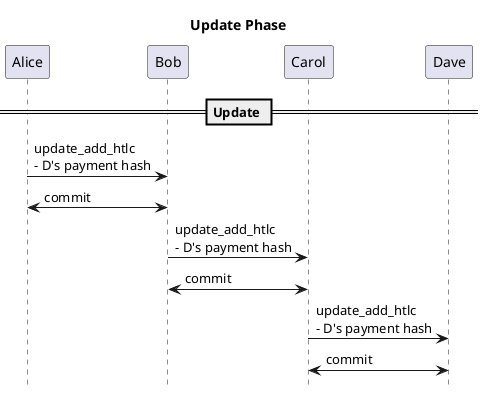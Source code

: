 @startuml
title Update Phase
hide footbox
participant Alice
participant Bob
participant Carol
participant Dave

== Update ==

Alice -> Bob: update_add_htlc\n- D's payment hash
Alice <-> Bob: commit

Bob -> Carol: update_add_htlc\n- D's payment hash
Bob <-> Carol: commit

Carol -> Dave: update_add_htlc\n- D's payment hash
Carol <-> Dave: commit

@enduml
